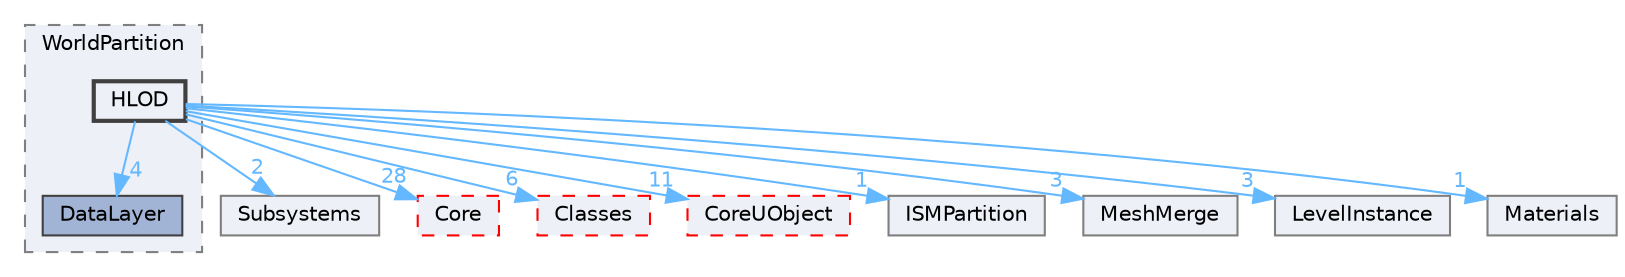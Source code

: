 digraph "HLOD"
{
 // INTERACTIVE_SVG=YES
 // LATEX_PDF_SIZE
  bgcolor="transparent";
  edge [fontname=Helvetica,fontsize=10,labelfontname=Helvetica,labelfontsize=10];
  node [fontname=Helvetica,fontsize=10,shape=box,height=0.2,width=0.4];
  compound=true
  subgraph clusterdir_4e67b97133d7657ee6894589ad2a7aee {
    graph [ bgcolor="#edf0f7", pencolor="grey50", label="WorldPartition", fontname=Helvetica,fontsize=10 style="filled,dashed", URL="dir_4e67b97133d7657ee6894589ad2a7aee.html",tooltip=""]
  dir_b56e9ce46fbc0b1733c1bec009f4dd58 [label="DataLayer", fillcolor="#a2b4d6", color="grey25", style="filled", URL="dir_b56e9ce46fbc0b1733c1bec009f4dd58.html",tooltip=""];
  dir_c11e87038e4c54299467e518e876a674 [label="HLOD", fillcolor="#edf0f7", color="grey25", style="filled,bold", URL="dir_c11e87038e4c54299467e518e876a674.html",tooltip=""];
  }
  dir_038a019aac33015d2e114ea0353252e9 [label="Subsystems", fillcolor="#edf0f7", color="grey50", style="filled", URL="dir_038a019aac33015d2e114ea0353252e9.html",tooltip=""];
  dir_0e6cddcc9caa1238c7f3774224afaa45 [label="Core", fillcolor="#edf0f7", color="red", style="filled,dashed", URL="dir_0e6cddcc9caa1238c7f3774224afaa45.html",tooltip=""];
  dir_0ed647eebe6ffcaa496d3842b7cec6ce [label="Classes", fillcolor="#edf0f7", color="red", style="filled,dashed", URL="dir_0ed647eebe6ffcaa496d3842b7cec6ce.html",tooltip=""];
  dir_4c499e5e32e2b4479ad7e552df73eeae [label="CoreUObject", fillcolor="#edf0f7", color="red", style="filled,dashed", URL="dir_4c499e5e32e2b4479ad7e552df73eeae.html",tooltip=""];
  dir_693f0eb051c0cc99c6cbba9a44101873 [label="ISMPartition", fillcolor="#edf0f7", color="grey50", style="filled", URL="dir_693f0eb051c0cc99c6cbba9a44101873.html",tooltip=""];
  dir_a6d196031508a88ceb6a316932271eec [label="MeshMerge", fillcolor="#edf0f7", color="grey50", style="filled", URL="dir_a6d196031508a88ceb6a316932271eec.html",tooltip=""];
  dir_ba616262c2104d9293c641524ebb83b2 [label="LevelInstance", fillcolor="#edf0f7", color="grey50", style="filled", URL="dir_ba616262c2104d9293c641524ebb83b2.html",tooltip=""];
  dir_f712a9190ee31e928548e6d97d7381a3 [label="Materials", fillcolor="#edf0f7", color="grey50", style="filled", URL="dir_f712a9190ee31e928548e6d97d7381a3.html",tooltip=""];
  dir_c11e87038e4c54299467e518e876a674->dir_038a019aac33015d2e114ea0353252e9 [headlabel="2", labeldistance=1.5 headhref="dir_000475_001151.html" href="dir_000475_001151.html" color="steelblue1" fontcolor="steelblue1"];
  dir_c11e87038e4c54299467e518e876a674->dir_0e6cddcc9caa1238c7f3774224afaa45 [headlabel="28", labeldistance=1.5 headhref="dir_000475_000266.html" href="dir_000475_000266.html" color="steelblue1" fontcolor="steelblue1"];
  dir_c11e87038e4c54299467e518e876a674->dir_0ed647eebe6ffcaa496d3842b7cec6ce [headlabel="6", labeldistance=1.5 headhref="dir_000475_000193.html" href="dir_000475_000193.html" color="steelblue1" fontcolor="steelblue1"];
  dir_c11e87038e4c54299467e518e876a674->dir_4c499e5e32e2b4479ad7e552df73eeae [headlabel="11", labeldistance=1.5 headhref="dir_000475_000268.html" href="dir_000475_000268.html" color="steelblue1" fontcolor="steelblue1"];
  dir_c11e87038e4c54299467e518e876a674->dir_693f0eb051c0cc99c6cbba9a44101873 [headlabel="1", labeldistance=1.5 headhref="dir_000475_000541.html" href="dir_000475_000541.html" color="steelblue1" fontcolor="steelblue1"];
  dir_c11e87038e4c54299467e518e876a674->dir_a6d196031508a88ceb6a316932271eec [headlabel="3", labeldistance=1.5 headhref="dir_000475_000627.html" href="dir_000475_000627.html" color="steelblue1" fontcolor="steelblue1"];
  dir_c11e87038e4c54299467e518e876a674->dir_b56e9ce46fbc0b1733c1bec009f4dd58 [headlabel="4", labeldistance=1.5 headhref="dir_000475_000293.html" href="dir_000475_000293.html" color="steelblue1" fontcolor="steelblue1"];
  dir_c11e87038e4c54299467e518e876a674->dir_ba616262c2104d9293c641524ebb83b2 [headlabel="3", labeldistance=1.5 headhref="dir_000475_000562.html" href="dir_000475_000562.html" color="steelblue1" fontcolor="steelblue1"];
  dir_c11e87038e4c54299467e518e876a674->dir_f712a9190ee31e928548e6d97d7381a3 [headlabel="1", labeldistance=1.5 headhref="dir_000475_000604.html" href="dir_000475_000604.html" color="steelblue1" fontcolor="steelblue1"];
}
